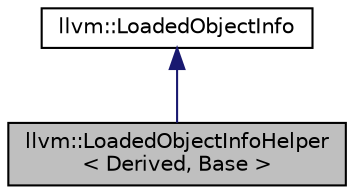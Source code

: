 digraph "llvm::LoadedObjectInfoHelper&lt; Derived, Base &gt;"
{
 // LATEX_PDF_SIZE
  bgcolor="transparent";
  edge [fontname="Helvetica",fontsize="10",labelfontname="Helvetica",labelfontsize="10"];
  node [fontname="Helvetica",fontsize="10",shape="box"];
  Node1 [label="llvm::LoadedObjectInfoHelper\l\< Derived, Base \>",height=0.2,width=0.4,color="black", fillcolor="grey75", style="filled", fontcolor="black",tooltip=" "];
  Node2 -> Node1 [dir="back",color="midnightblue",fontsize="10",style="solid",fontname="Helvetica"];
  Node2 [label="llvm::LoadedObjectInfo",height=0.2,width=0.4,color="black",URL="$classllvm_1_1LoadedObjectInfo.html",tooltip="An inferface for inquiring the load address of a loaded object file to be used by the DIContext imple..."];
}
